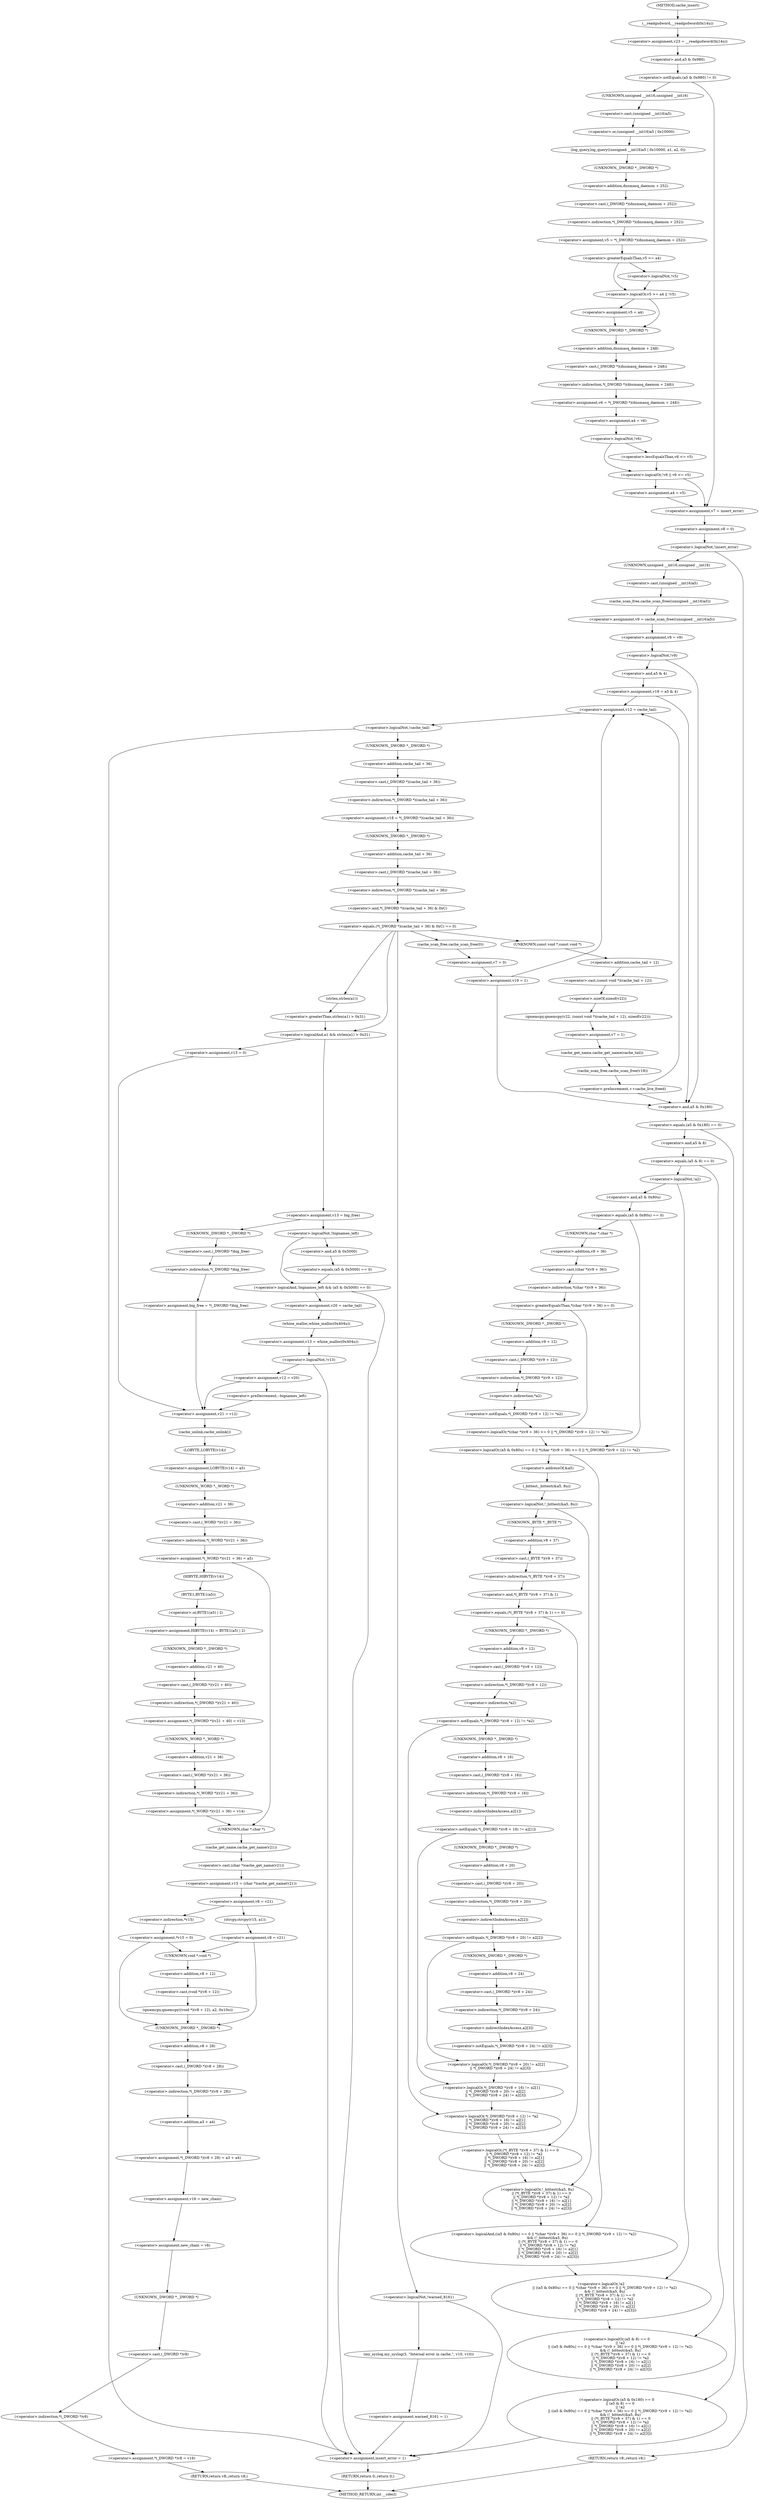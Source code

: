 digraph cache_insert {  
"1000142" [label = "(<operator>.assignment,v23 = __readgsdword(0x14u))" ]
"1000144" [label = "(__readgsdword,__readgsdword(0x14u))" ]
"1000147" [label = "(<operator>.notEquals,(a5 & 0x980) != 0)" ]
"1000148" [label = "(<operator>.and,a5 & 0x980)" ]
"1000153" [label = "(log_query,log_query((unsigned __int16)a5 | 0x10000, a1, a2, 0))" ]
"1000154" [label = "(<operator>.or,(unsigned __int16)a5 | 0x10000)" ]
"1000155" [label = "(<operator>.cast,(unsigned __int16)a5)" ]
"1000156" [label = "(UNKNOWN,unsigned __int16,unsigned __int16)" ]
"1000162" [label = "(<operator>.assignment,v5 = *(_DWORD *)(dnsmasq_daemon + 252))" ]
"1000164" [label = "(<operator>.indirection,*(_DWORD *)(dnsmasq_daemon + 252))" ]
"1000165" [label = "(<operator>.cast,(_DWORD *)(dnsmasq_daemon + 252))" ]
"1000166" [label = "(UNKNOWN,_DWORD *,_DWORD *)" ]
"1000167" [label = "(<operator>.addition,dnsmasq_daemon + 252)" ]
"1000171" [label = "(<operator>.logicalOr,v5 >= a4 || !v5)" ]
"1000172" [label = "(<operator>.greaterEqualsThan,v5 >= a4)" ]
"1000175" [label = "(<operator>.logicalNot,!v5)" ]
"1000177" [label = "(<operator>.assignment,v5 = a4)" ]
"1000180" [label = "(<operator>.assignment,v6 = *(_DWORD *)(dnsmasq_daemon + 248))" ]
"1000182" [label = "(<operator>.indirection,*(_DWORD *)(dnsmasq_daemon + 248))" ]
"1000183" [label = "(<operator>.cast,(_DWORD *)(dnsmasq_daemon + 248))" ]
"1000184" [label = "(UNKNOWN,_DWORD *,_DWORD *)" ]
"1000185" [label = "(<operator>.addition,dnsmasq_daemon + 248)" ]
"1000188" [label = "(<operator>.assignment,a4 = v6)" ]
"1000192" [label = "(<operator>.logicalOr,!v6 || v6 <= v5)" ]
"1000193" [label = "(<operator>.logicalNot,!v6)" ]
"1000195" [label = "(<operator>.lessEqualsThan,v6 <= v5)" ]
"1000198" [label = "(<operator>.assignment,a4 = v5)" ]
"1000201" [label = "(<operator>.assignment,v7 = insert_error)" ]
"1000204" [label = "(<operator>.assignment,v8 = 0)" ]
"1000208" [label = "(<operator>.logicalNot,!insert_error)" ]
"1000211" [label = "(<operator>.assignment,v9 = cache_scan_free((unsigned __int16)a5))" ]
"1000213" [label = "(cache_scan_free,cache_scan_free((unsigned __int16)a5))" ]
"1000214" [label = "(<operator>.cast,(unsigned __int16)a5)" ]
"1000215" [label = "(UNKNOWN,unsigned __int16,unsigned __int16)" ]
"1000217" [label = "(<operator>.assignment,v8 = v9)" ]
"1000221" [label = "(<operator>.logicalNot,!v9)" ]
"1000224" [label = "(<operator>.assignment,v19 = a5 & 4)" ]
"1000226" [label = "(<operator>.and,a5 & 4)" ]
"1000232" [label = "(<operator>.assignment,v12 = cache_tail)" ]
"1000236" [label = "(<operator>.logicalNot,!cache_tail)" ]
"1000239" [label = "(<operator>.assignment,v18 = *(_DWORD *)(cache_tail + 36))" ]
"1000241" [label = "(<operator>.indirection,*(_DWORD *)(cache_tail + 36))" ]
"1000242" [label = "(<operator>.cast,(_DWORD *)(cache_tail + 36))" ]
"1000243" [label = "(UNKNOWN,_DWORD *,_DWORD *)" ]
"1000244" [label = "(<operator>.addition,cache_tail + 36)" ]
"1000248" [label = "(<operator>.equals,(*(_DWORD *)(cache_tail + 36) & 0xC) == 0)" ]
"1000249" [label = "(<operator>.and,*(_DWORD *)(cache_tail + 36) & 0xC)" ]
"1000250" [label = "(<operator>.indirection,*(_DWORD *)(cache_tail + 36))" ]
"1000251" [label = "(<operator>.cast,(_DWORD *)(cache_tail + 36))" ]
"1000252" [label = "(UNKNOWN,_DWORD *,_DWORD *)" ]
"1000253" [label = "(<operator>.addition,cache_tail + 36)" ]
"1000260" [label = "(<operator>.logicalAnd,a1 && strlen(a1) > 0x31)" ]
"1000262" [label = "(<operator>.greaterThan,strlen(a1) > 0x31)" ]
"1000263" [label = "(strlen,strlen(a1))" ]
"1000267" [label = "(<operator>.assignment,v13 = big_free)" ]
"1000273" [label = "(<operator>.assignment,big_free = *(_DWORD *)big_free)" ]
"1000275" [label = "(<operator>.indirection,*(_DWORD *)big_free)" ]
"1000276" [label = "(<operator>.cast,(_DWORD *)big_free)" ]
"1000277" [label = "(UNKNOWN,_DWORD *,_DWORD *)" ]
"1000282" [label = "(<operator>.logicalAnd,!bignames_left && (a5 & 0x5000) == 0)" ]
"1000283" [label = "(<operator>.logicalNot,!bignames_left)" ]
"1000285" [label = "(<operator>.equals,(a5 & 0x5000) == 0)" ]
"1000286" [label = "(<operator>.and,a5 & 0x5000)" ]
"1000291" [label = "(<operator>.assignment,v20 = cache_tail)" ]
"1000294" [label = "(<operator>.assignment,v13 = whine_malloc(0x404u))" ]
"1000296" [label = "(whine_malloc,whine_malloc(0x404u))" ]
"1000299" [label = "(<operator>.logicalNot,!v13)" ]
"1000302" [label = "(<operator>.assignment,v12 = v20)" ]
"1000307" [label = "(<operator>.preDecrement,--bignames_left)" ]
"1000311" [label = "(<operator>.assignment,v13 = 0)" ]
"1000314" [label = "(<operator>.assignment,v21 = v12)" ]
"1000317" [label = "(cache_unlink,cache_unlink())" ]
"1000318" [label = "(<operator>.assignment,LOBYTE(v14) = a5)" ]
"1000319" [label = "(LOBYTE,LOBYTE(v14))" ]
"1000322" [label = "(<operator>.assignment,*(_WORD *)(v21 + 36) = a5)" ]
"1000323" [label = "(<operator>.indirection,*(_WORD *)(v21 + 36))" ]
"1000324" [label = "(<operator>.cast,(_WORD *)(v21 + 36))" ]
"1000325" [label = "(UNKNOWN,_WORD *,_WORD *)" ]
"1000326" [label = "(<operator>.addition,v21 + 36)" ]
"1000333" [label = "(<operator>.assignment,HIBYTE(v14) = BYTE1(a5) | 2)" ]
"1000334" [label = "(HIBYTE,HIBYTE(v14))" ]
"1000336" [label = "(<operator>.or,BYTE1(a5) | 2)" ]
"1000337" [label = "(BYTE1,BYTE1(a5))" ]
"1000340" [label = "(<operator>.assignment,*(_DWORD *)(v21 + 40) = v13)" ]
"1000341" [label = "(<operator>.indirection,*(_DWORD *)(v21 + 40))" ]
"1000342" [label = "(<operator>.cast,(_DWORD *)(v21 + 40))" ]
"1000343" [label = "(UNKNOWN,_DWORD *,_DWORD *)" ]
"1000344" [label = "(<operator>.addition,v21 + 40)" ]
"1000348" [label = "(<operator>.assignment,*(_WORD *)(v21 + 36) = v14)" ]
"1000349" [label = "(<operator>.indirection,*(_WORD *)(v21 + 36))" ]
"1000350" [label = "(<operator>.cast,(_WORD *)(v21 + 36))" ]
"1000351" [label = "(UNKNOWN,_WORD *,_WORD *)" ]
"1000352" [label = "(<operator>.addition,v21 + 36)" ]
"1000356" [label = "(<operator>.assignment,v15 = (char *)cache_get_name(v21))" ]
"1000358" [label = "(<operator>.cast,(char *)cache_get_name(v21))" ]
"1000359" [label = "(UNKNOWN,char *,char *)" ]
"1000360" [label = "(cache_get_name,cache_get_name(v21))" ]
"1000362" [label = "(<operator>.assignment,v8 = v21)" ]
"1000368" [label = "(strcpy,strcpy(v15, a1))" ]
"1000371" [label = "(<operator>.assignment,v8 = v21)" ]
"1000376" [label = "(<operator>.assignment,*v15 = 0)" ]
"1000377" [label = "(<operator>.indirection,*v15)" ]
"1000382" [label = "(qmemcpy,qmemcpy((void *)(v8 + 12), a2, 0x10u))" ]
"1000383" [label = "(<operator>.cast,(void *)(v8 + 12))" ]
"1000384" [label = "(UNKNOWN,void *,void *)" ]
"1000385" [label = "(<operator>.addition,v8 + 12)" ]
"1000390" [label = "(<operator>.assignment,*(_DWORD *)(v8 + 28) = a3 + a4)" ]
"1000391" [label = "(<operator>.indirection,*(_DWORD *)(v8 + 28))" ]
"1000392" [label = "(<operator>.cast,(_DWORD *)(v8 + 28))" ]
"1000393" [label = "(UNKNOWN,_DWORD *,_DWORD *)" ]
"1000394" [label = "(<operator>.addition,v8 + 28)" ]
"1000397" [label = "(<operator>.addition,a3 + a4)" ]
"1000400" [label = "(<operator>.assignment,v16 = new_chain)" ]
"1000403" [label = "(<operator>.assignment,new_chain = v8)" ]
"1000406" [label = "(<operator>.assignment,*(_DWORD *)v8 = v16)" ]
"1000407" [label = "(<operator>.indirection,*(_DWORD *)v8)" ]
"1000408" [label = "(<operator>.cast,(_DWORD *)v8)" ]
"1000409" [label = "(UNKNOWN,_DWORD *,_DWORD *)" ]
"1000412" [label = "(RETURN,return v8;,return v8;)" ]
"1000418" [label = "(<operator>.logicalNot,!warned_8161)" ]
"1000421" [label = "(my_syslog,my_syslog(3, \"Internal error in cache.\", v10, v10))" ]
"1000426" [label = "(<operator>.assignment,warned_8161 = 1)" ]
"1000433" [label = "(qmemcpy,qmemcpy(v22, (const void *)(cache_tail + 12), sizeof(v22)))" ]
"1000435" [label = "(<operator>.cast,(const void *)(cache_tail + 12))" ]
"1000436" [label = "(UNKNOWN,const void *,const void *)" ]
"1000437" [label = "(<operator>.addition,cache_tail + 12)" ]
"1000440" [label = "(<operator>.sizeOf,sizeof(v22))" ]
"1000442" [label = "(<operator>.assignment,v7 = 1)" ]
"1000445" [label = "(cache_get_name,cache_get_name(cache_tail))" ]
"1000447" [label = "(cache_scan_free,cache_scan_free(v18))" ]
"1000449" [label = "(<operator>.preIncrement,++cache_live_freed)" ]
"1000453" [label = "(cache_scan_free,cache_scan_free(0))" ]
"1000455" [label = "(<operator>.assignment,v7 = 0)" ]
"1000458" [label = "(<operator>.assignment,v19 = 1)" ]
"1000462" [label = "(<operator>.logicalOr,(a5 & 0x180) == 0\n      || (a5 & 8) == 0\n      || !a2\n      || ((a5 & 0x80u) == 0 || *(char *)(v9 + 36) >= 0 || *(_DWORD *)(v9 + 12) != *a2)\n      && (!_bittest(&a5, 8u)\n       || (*(_BYTE *)(v8 + 37) & 1) == 0\n       || *(_DWORD *)(v8 + 12) != *a2\n       || *(_DWORD *)(v8 + 16) != a2[1]\n       || *(_DWORD *)(v8 + 20) != a2[2]\n       || *(_DWORD *)(v8 + 24) != a2[3]))" ]
"1000463" [label = "(<operator>.equals,(a5 & 0x180) == 0)" ]
"1000464" [label = "(<operator>.and,a5 & 0x180)" ]
"1000468" [label = "(<operator>.logicalOr,(a5 & 8) == 0\n      || !a2\n      || ((a5 & 0x80u) == 0 || *(char *)(v9 + 36) >= 0 || *(_DWORD *)(v9 + 12) != *a2)\n      && (!_bittest(&a5, 8u)\n       || (*(_BYTE *)(v8 + 37) & 1) == 0\n       || *(_DWORD *)(v8 + 12) != *a2\n       || *(_DWORD *)(v8 + 16) != a2[1]\n       || *(_DWORD *)(v8 + 20) != a2[2]\n       || *(_DWORD *)(v8 + 24) != a2[3]))" ]
"1000469" [label = "(<operator>.equals,(a5 & 8) == 0)" ]
"1000470" [label = "(<operator>.and,a5 & 8)" ]
"1000474" [label = "(<operator>.logicalOr,!a2\n      || ((a5 & 0x80u) == 0 || *(char *)(v9 + 36) >= 0 || *(_DWORD *)(v9 + 12) != *a2)\n      && (!_bittest(&a5, 8u)\n       || (*(_BYTE *)(v8 + 37) & 1) == 0\n       || *(_DWORD *)(v8 + 12) != *a2\n       || *(_DWORD *)(v8 + 16) != a2[1]\n       || *(_DWORD *)(v8 + 20) != a2[2]\n       || *(_DWORD *)(v8 + 24) != a2[3]))" ]
"1000475" [label = "(<operator>.logicalNot,!a2)" ]
"1000477" [label = "(<operator>.logicalAnd,((a5 & 0x80u) == 0 || *(char *)(v9 + 36) >= 0 || *(_DWORD *)(v9 + 12) != *a2)\n      && (!_bittest(&a5, 8u)\n       || (*(_BYTE *)(v8 + 37) & 1) == 0\n       || *(_DWORD *)(v8 + 12) != *a2\n       || *(_DWORD *)(v8 + 16) != a2[1]\n       || *(_DWORD *)(v8 + 20) != a2[2]\n       || *(_DWORD *)(v8 + 24) != a2[3]))" ]
"1000478" [label = "(<operator>.logicalOr,(a5 & 0x80u) == 0 || *(char *)(v9 + 36) >= 0 || *(_DWORD *)(v9 + 12) != *a2)" ]
"1000479" [label = "(<operator>.equals,(a5 & 0x80u) == 0)" ]
"1000480" [label = "(<operator>.and,a5 & 0x80u)" ]
"1000484" [label = "(<operator>.logicalOr,*(char *)(v9 + 36) >= 0 || *(_DWORD *)(v9 + 12) != *a2)" ]
"1000485" [label = "(<operator>.greaterEqualsThan,*(char *)(v9 + 36) >= 0)" ]
"1000486" [label = "(<operator>.indirection,*(char *)(v9 + 36))" ]
"1000487" [label = "(<operator>.cast,(char *)(v9 + 36))" ]
"1000488" [label = "(UNKNOWN,char *,char *)" ]
"1000489" [label = "(<operator>.addition,v9 + 36)" ]
"1000493" [label = "(<operator>.notEquals,*(_DWORD *)(v9 + 12) != *a2)" ]
"1000494" [label = "(<operator>.indirection,*(_DWORD *)(v9 + 12))" ]
"1000495" [label = "(<operator>.cast,(_DWORD *)(v9 + 12))" ]
"1000496" [label = "(UNKNOWN,_DWORD *,_DWORD *)" ]
"1000497" [label = "(<operator>.addition,v9 + 12)" ]
"1000500" [label = "(<operator>.indirection,*a2)" ]
"1000502" [label = "(<operator>.logicalOr,!_bittest(&a5, 8u)\n       || (*(_BYTE *)(v8 + 37) & 1) == 0\n       || *(_DWORD *)(v8 + 12) != *a2\n       || *(_DWORD *)(v8 + 16) != a2[1]\n       || *(_DWORD *)(v8 + 20) != a2[2]\n       || *(_DWORD *)(v8 + 24) != a2[3])" ]
"1000503" [label = "(<operator>.logicalNot,!_bittest(&a5, 8u))" ]
"1000504" [label = "(_bittest,_bittest(&a5, 8u))" ]
"1000505" [label = "(<operator>.addressOf,&a5)" ]
"1000508" [label = "(<operator>.logicalOr,(*(_BYTE *)(v8 + 37) & 1) == 0\n       || *(_DWORD *)(v8 + 12) != *a2\n       || *(_DWORD *)(v8 + 16) != a2[1]\n       || *(_DWORD *)(v8 + 20) != a2[2]\n       || *(_DWORD *)(v8 + 24) != a2[3])" ]
"1000509" [label = "(<operator>.equals,(*(_BYTE *)(v8 + 37) & 1) == 0)" ]
"1000510" [label = "(<operator>.and,*(_BYTE *)(v8 + 37) & 1)" ]
"1000511" [label = "(<operator>.indirection,*(_BYTE *)(v8 + 37))" ]
"1000512" [label = "(<operator>.cast,(_BYTE *)(v8 + 37))" ]
"1000513" [label = "(UNKNOWN,_BYTE *,_BYTE *)" ]
"1000514" [label = "(<operator>.addition,v8 + 37)" ]
"1000519" [label = "(<operator>.logicalOr,*(_DWORD *)(v8 + 12) != *a2\n       || *(_DWORD *)(v8 + 16) != a2[1]\n       || *(_DWORD *)(v8 + 20) != a2[2]\n       || *(_DWORD *)(v8 + 24) != a2[3])" ]
"1000520" [label = "(<operator>.notEquals,*(_DWORD *)(v8 + 12) != *a2)" ]
"1000521" [label = "(<operator>.indirection,*(_DWORD *)(v8 + 12))" ]
"1000522" [label = "(<operator>.cast,(_DWORD *)(v8 + 12))" ]
"1000523" [label = "(UNKNOWN,_DWORD *,_DWORD *)" ]
"1000524" [label = "(<operator>.addition,v8 + 12)" ]
"1000527" [label = "(<operator>.indirection,*a2)" ]
"1000529" [label = "(<operator>.logicalOr,*(_DWORD *)(v8 + 16) != a2[1]\n       || *(_DWORD *)(v8 + 20) != a2[2]\n       || *(_DWORD *)(v8 + 24) != a2[3])" ]
"1000530" [label = "(<operator>.notEquals,*(_DWORD *)(v8 + 16) != a2[1])" ]
"1000531" [label = "(<operator>.indirection,*(_DWORD *)(v8 + 16))" ]
"1000532" [label = "(<operator>.cast,(_DWORD *)(v8 + 16))" ]
"1000533" [label = "(UNKNOWN,_DWORD *,_DWORD *)" ]
"1000534" [label = "(<operator>.addition,v8 + 16)" ]
"1000537" [label = "(<operator>.indirectIndexAccess,a2[1])" ]
"1000540" [label = "(<operator>.logicalOr,*(_DWORD *)(v8 + 20) != a2[2]\n       || *(_DWORD *)(v8 + 24) != a2[3])" ]
"1000541" [label = "(<operator>.notEquals,*(_DWORD *)(v8 + 20) != a2[2])" ]
"1000542" [label = "(<operator>.indirection,*(_DWORD *)(v8 + 20))" ]
"1000543" [label = "(<operator>.cast,(_DWORD *)(v8 + 20))" ]
"1000544" [label = "(UNKNOWN,_DWORD *,_DWORD *)" ]
"1000545" [label = "(<operator>.addition,v8 + 20)" ]
"1000548" [label = "(<operator>.indirectIndexAccess,a2[2])" ]
"1000551" [label = "(<operator>.notEquals,*(_DWORD *)(v8 + 24) != a2[3])" ]
"1000552" [label = "(<operator>.indirection,*(_DWORD *)(v8 + 24))" ]
"1000553" [label = "(<operator>.cast,(_DWORD *)(v8 + 24))" ]
"1000554" [label = "(UNKNOWN,_DWORD *,_DWORD *)" ]
"1000555" [label = "(<operator>.addition,v8 + 24)" ]
"1000558" [label = "(<operator>.indirectIndexAccess,a2[3])" ]
"1000563" [label = "(<operator>.assignment,insert_error = 1)" ]
"1000566" [label = "(RETURN,return 0;,return 0;)" ]
"1000568" [label = "(RETURN,return v8;,return v8;)" ]
"1000118" [label = "(METHOD,cache_insert)" ]
"1000570" [label = "(METHOD_RETURN,int __cdecl)" ]
  "1000142" -> "1000148" 
  "1000144" -> "1000142" 
  "1000147" -> "1000156" 
  "1000147" -> "1000201" 
  "1000148" -> "1000147" 
  "1000153" -> "1000166" 
  "1000154" -> "1000153" 
  "1000155" -> "1000154" 
  "1000156" -> "1000155" 
  "1000162" -> "1000172" 
  "1000164" -> "1000162" 
  "1000165" -> "1000164" 
  "1000166" -> "1000167" 
  "1000167" -> "1000165" 
  "1000171" -> "1000177" 
  "1000171" -> "1000184" 
  "1000172" -> "1000171" 
  "1000172" -> "1000175" 
  "1000175" -> "1000171" 
  "1000177" -> "1000184" 
  "1000180" -> "1000188" 
  "1000182" -> "1000180" 
  "1000183" -> "1000182" 
  "1000184" -> "1000185" 
  "1000185" -> "1000183" 
  "1000188" -> "1000193" 
  "1000192" -> "1000198" 
  "1000192" -> "1000201" 
  "1000193" -> "1000192" 
  "1000193" -> "1000195" 
  "1000195" -> "1000192" 
  "1000198" -> "1000201" 
  "1000201" -> "1000204" 
  "1000204" -> "1000208" 
  "1000208" -> "1000215" 
  "1000208" -> "1000568" 
  "1000211" -> "1000217" 
  "1000213" -> "1000211" 
  "1000214" -> "1000213" 
  "1000215" -> "1000214" 
  "1000217" -> "1000221" 
  "1000221" -> "1000226" 
  "1000221" -> "1000464" 
  "1000224" -> "1000232" 
  "1000224" -> "1000464" 
  "1000226" -> "1000224" 
  "1000232" -> "1000236" 
  "1000236" -> "1000563" 
  "1000236" -> "1000243" 
  "1000239" -> "1000252" 
  "1000241" -> "1000239" 
  "1000242" -> "1000241" 
  "1000243" -> "1000244" 
  "1000244" -> "1000242" 
  "1000248" -> "1000260" 
  "1000248" -> "1000263" 
  "1000248" -> "1000418" 
  "1000248" -> "1000436" 
  "1000248" -> "1000453" 
  "1000249" -> "1000248" 
  "1000250" -> "1000249" 
  "1000251" -> "1000250" 
  "1000252" -> "1000253" 
  "1000253" -> "1000251" 
  "1000260" -> "1000267" 
  "1000260" -> "1000311" 
  "1000262" -> "1000260" 
  "1000263" -> "1000262" 
  "1000267" -> "1000277" 
  "1000267" -> "1000283" 
  "1000273" -> "1000314" 
  "1000275" -> "1000273" 
  "1000276" -> "1000275" 
  "1000277" -> "1000276" 
  "1000282" -> "1000563" 
  "1000282" -> "1000291" 
  "1000283" -> "1000282" 
  "1000283" -> "1000286" 
  "1000285" -> "1000282" 
  "1000286" -> "1000285" 
  "1000291" -> "1000296" 
  "1000294" -> "1000299" 
  "1000296" -> "1000294" 
  "1000299" -> "1000563" 
  "1000299" -> "1000302" 
  "1000302" -> "1000307" 
  "1000302" -> "1000314" 
  "1000307" -> "1000314" 
  "1000311" -> "1000314" 
  "1000314" -> "1000317" 
  "1000317" -> "1000319" 
  "1000318" -> "1000325" 
  "1000319" -> "1000318" 
  "1000322" -> "1000334" 
  "1000322" -> "1000359" 
  "1000323" -> "1000322" 
  "1000324" -> "1000323" 
  "1000325" -> "1000326" 
  "1000326" -> "1000324" 
  "1000333" -> "1000343" 
  "1000334" -> "1000337" 
  "1000336" -> "1000333" 
  "1000337" -> "1000336" 
  "1000340" -> "1000351" 
  "1000341" -> "1000340" 
  "1000342" -> "1000341" 
  "1000343" -> "1000344" 
  "1000344" -> "1000342" 
  "1000348" -> "1000359" 
  "1000349" -> "1000348" 
  "1000350" -> "1000349" 
  "1000351" -> "1000352" 
  "1000352" -> "1000350" 
  "1000356" -> "1000362" 
  "1000358" -> "1000356" 
  "1000359" -> "1000360" 
  "1000360" -> "1000358" 
  "1000362" -> "1000368" 
  "1000362" -> "1000377" 
  "1000368" -> "1000371" 
  "1000371" -> "1000384" 
  "1000371" -> "1000393" 
  "1000376" -> "1000384" 
  "1000376" -> "1000393" 
  "1000377" -> "1000376" 
  "1000382" -> "1000393" 
  "1000383" -> "1000382" 
  "1000384" -> "1000385" 
  "1000385" -> "1000383" 
  "1000390" -> "1000400" 
  "1000391" -> "1000397" 
  "1000392" -> "1000391" 
  "1000393" -> "1000394" 
  "1000394" -> "1000392" 
  "1000397" -> "1000390" 
  "1000400" -> "1000403" 
  "1000403" -> "1000409" 
  "1000406" -> "1000412" 
  "1000407" -> "1000406" 
  "1000408" -> "1000407" 
  "1000409" -> "1000408" 
  "1000412" -> "1000570" 
  "1000418" -> "1000421" 
  "1000418" -> "1000563" 
  "1000421" -> "1000426" 
  "1000426" -> "1000563" 
  "1000433" -> "1000442" 
  "1000435" -> "1000440" 
  "1000436" -> "1000437" 
  "1000437" -> "1000435" 
  "1000440" -> "1000433" 
  "1000442" -> "1000445" 
  "1000445" -> "1000447" 
  "1000447" -> "1000449" 
  "1000449" -> "1000232" 
  "1000449" -> "1000464" 
  "1000453" -> "1000455" 
  "1000455" -> "1000458" 
  "1000458" -> "1000232" 
  "1000458" -> "1000464" 
  "1000462" -> "1000563" 
  "1000462" -> "1000568" 
  "1000463" -> "1000462" 
  "1000463" -> "1000470" 
  "1000464" -> "1000463" 
  "1000468" -> "1000462" 
  "1000469" -> "1000468" 
  "1000469" -> "1000475" 
  "1000470" -> "1000469" 
  "1000474" -> "1000468" 
  "1000475" -> "1000474" 
  "1000475" -> "1000480" 
  "1000477" -> "1000474" 
  "1000478" -> "1000477" 
  "1000478" -> "1000505" 
  "1000479" -> "1000488" 
  "1000479" -> "1000478" 
  "1000480" -> "1000479" 
  "1000484" -> "1000478" 
  "1000485" -> "1000496" 
  "1000485" -> "1000484" 
  "1000486" -> "1000485" 
  "1000487" -> "1000486" 
  "1000488" -> "1000489" 
  "1000489" -> "1000487" 
  "1000493" -> "1000484" 
  "1000494" -> "1000500" 
  "1000495" -> "1000494" 
  "1000496" -> "1000497" 
  "1000497" -> "1000495" 
  "1000500" -> "1000493" 
  "1000502" -> "1000477" 
  "1000503" -> "1000513" 
  "1000503" -> "1000502" 
  "1000504" -> "1000503" 
  "1000505" -> "1000504" 
  "1000508" -> "1000502" 
  "1000509" -> "1000523" 
  "1000509" -> "1000508" 
  "1000510" -> "1000509" 
  "1000511" -> "1000510" 
  "1000512" -> "1000511" 
  "1000513" -> "1000514" 
  "1000514" -> "1000512" 
  "1000519" -> "1000508" 
  "1000520" -> "1000533" 
  "1000520" -> "1000519" 
  "1000521" -> "1000527" 
  "1000522" -> "1000521" 
  "1000523" -> "1000524" 
  "1000524" -> "1000522" 
  "1000527" -> "1000520" 
  "1000529" -> "1000519" 
  "1000530" -> "1000544" 
  "1000530" -> "1000529" 
  "1000531" -> "1000537" 
  "1000532" -> "1000531" 
  "1000533" -> "1000534" 
  "1000534" -> "1000532" 
  "1000537" -> "1000530" 
  "1000540" -> "1000529" 
  "1000541" -> "1000554" 
  "1000541" -> "1000540" 
  "1000542" -> "1000548" 
  "1000543" -> "1000542" 
  "1000544" -> "1000545" 
  "1000545" -> "1000543" 
  "1000548" -> "1000541" 
  "1000551" -> "1000540" 
  "1000552" -> "1000558" 
  "1000553" -> "1000552" 
  "1000554" -> "1000555" 
  "1000555" -> "1000553" 
  "1000558" -> "1000551" 
  "1000563" -> "1000566" 
  "1000566" -> "1000570" 
  "1000568" -> "1000570" 
  "1000118" -> "1000144" 
}

